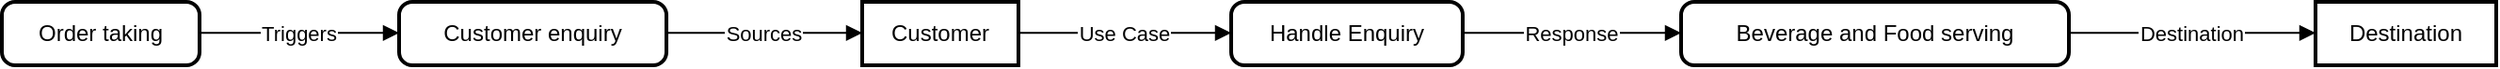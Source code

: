 <mxfile version="24.7.10">
  <diagram name="Page-1" id="jPP5vMGqfO3vpC6-F1vL">
    <mxGraphModel>
      <root>
        <mxCell id="0" />
        <mxCell id="1" parent="0" />
        <mxCell id="2" value="Order taking" style="rounded=1;absoluteArcSize=1;arcSize=14;whiteSpace=wrap;strokeWidth=2;" vertex="1" parent="1">
          <mxGeometry width="105" height="34" as="geometry" />
        </mxCell>
        <mxCell id="3" value="Customer enquiry" style="rounded=1;absoluteArcSize=1;arcSize=14;whiteSpace=wrap;strokeWidth=2;" vertex="1" parent="1">
          <mxGeometry x="211" width="142" height="34" as="geometry" />
        </mxCell>
        <mxCell id="4" value="Customer" style="whiteSpace=wrap;strokeWidth=2;" vertex="1" parent="1">
          <mxGeometry x="457" width="83" height="34" as="geometry" />
        </mxCell>
        <mxCell id="5" value="Handle Enquiry" style="rounded=1;absoluteArcSize=1;arcSize=14;whiteSpace=wrap;strokeWidth=2;" vertex="1" parent="1">
          <mxGeometry x="653" width="123" height="34" as="geometry" />
        </mxCell>
        <mxCell id="6" value="Beverage and Food serving" style="rounded=1;absoluteArcSize=1;arcSize=14;whiteSpace=wrap;strokeWidth=2;" vertex="1" parent="1">
          <mxGeometry x="892" width="206" height="34" as="geometry" />
        </mxCell>
        <mxCell id="7" value="Destination" style="whiteSpace=wrap;strokeWidth=2;" vertex="1" parent="1">
          <mxGeometry x="1229" width="96" height="34" as="geometry" />
        </mxCell>
        <mxCell id="8" value="Triggers" style="curved=1;startArrow=none;endArrow=block;exitX=1;exitY=0.49;entryX=0;entryY=0.49;" edge="1" parent="1" source="2" target="3">
          <mxGeometry relative="1" as="geometry">
            <Array as="points" />
          </mxGeometry>
        </mxCell>
        <mxCell id="9" value="Sources" style="curved=1;startArrow=none;endArrow=block;exitX=0.99;exitY=0.49;entryX=-0.01;entryY=0.49;" edge="1" parent="1" source="3" target="4">
          <mxGeometry relative="1" as="geometry">
            <Array as="points" />
          </mxGeometry>
        </mxCell>
        <mxCell id="10" value="Use Case" style="curved=1;startArrow=none;endArrow=block;exitX=0.99;exitY=0.49;entryX=0;entryY=0.49;" edge="1" parent="1" source="4" target="5">
          <mxGeometry relative="1" as="geometry">
            <Array as="points" />
          </mxGeometry>
        </mxCell>
        <mxCell id="11" value="Response" style="curved=1;startArrow=none;endArrow=block;exitX=1;exitY=0.49;entryX=0;entryY=0.49;" edge="1" parent="1" source="5" target="6">
          <mxGeometry relative="1" as="geometry">
            <Array as="points" />
          </mxGeometry>
        </mxCell>
        <mxCell id="12" value="Destination" style="curved=1;startArrow=none;endArrow=block;exitX=1;exitY=0.49;entryX=0;entryY=0.49;" edge="1" parent="1" source="6" target="7">
          <mxGeometry relative="1" as="geometry">
            <Array as="points" />
          </mxGeometry>
        </mxCell>
      </root>
    </mxGraphModel>
  </diagram>
</mxfile>
